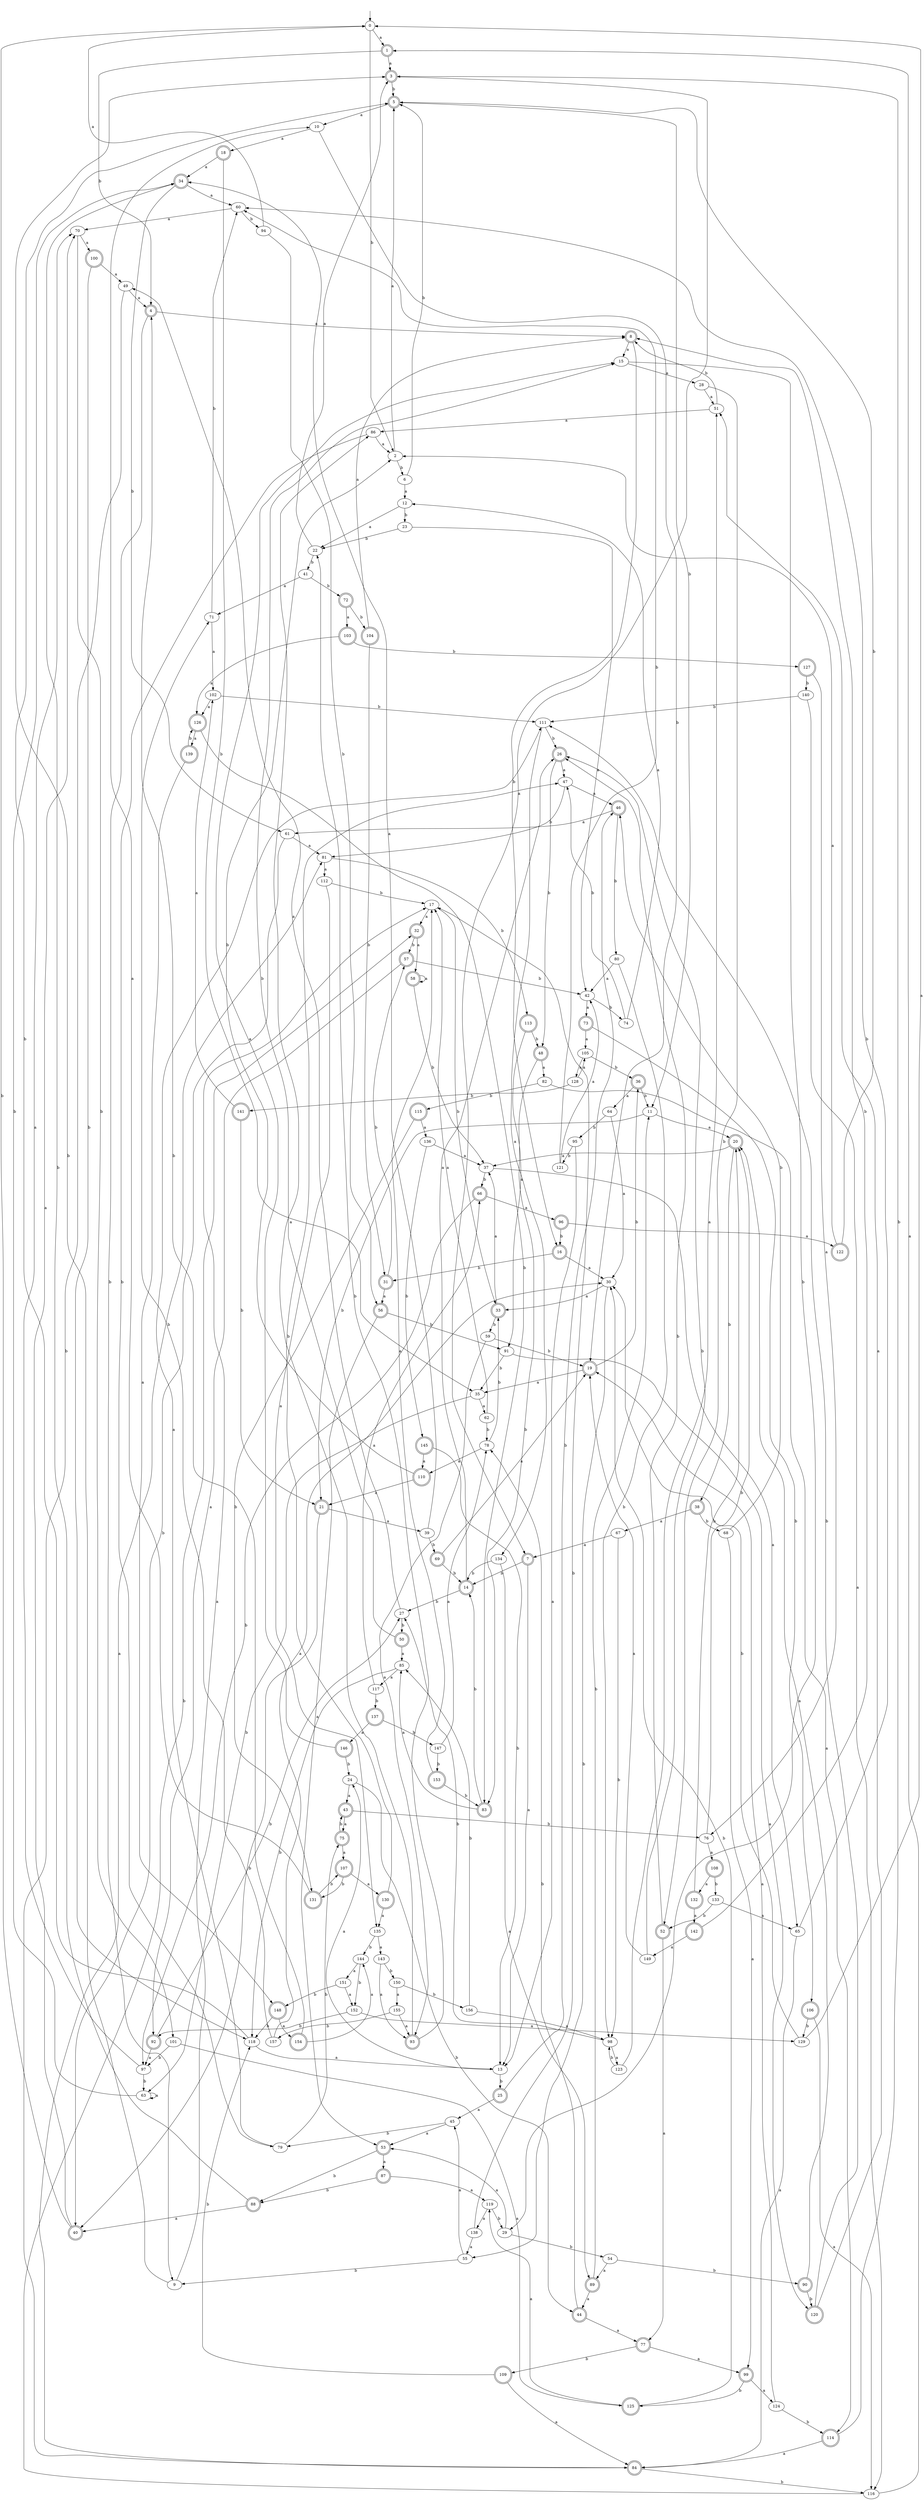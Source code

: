 digraph RandomDFA {
  __start0 [label="", shape=none];
  __start0 -> 0 [label=""];
  0 [shape=circle]
  0 -> 1 [label="a"]
  0 -> 2 [label="b"]
  1 [shape=doublecircle]
  1 -> 3 [label="a"]
  1 -> 4 [label="b"]
  2
  2 -> 5 [label="a"]
  2 -> 6 [label="b"]
  3 [shape=doublecircle]
  3 -> 7 [label="a"]
  3 -> 5 [label="b"]
  4 [shape=doublecircle]
  4 -> 8 [label="a"]
  4 -> 9 [label="b"]
  5 [shape=doublecircle]
  5 -> 10 [label="a"]
  5 -> 11 [label="b"]
  6
  6 -> 12 [label="a"]
  6 -> 5 [label="b"]
  7 [shape=doublecircle]
  7 -> 13 [label="a"]
  7 -> 14 [label="b"]
  8 [shape=doublecircle]
  8 -> 15 [label="a"]
  8 -> 16 [label="b"]
  9
  9 -> 17 [label="a"]
  9 -> 3 [label="b"]
  10
  10 -> 18 [label="a"]
  10 -> 19 [label="b"]
  11
  11 -> 20 [label="a"]
  11 -> 21 [label="b"]
  12
  12 -> 22 [label="a"]
  12 -> 23 [label="b"]
  13
  13 -> 24 [label="a"]
  13 -> 25 [label="b"]
  14 [shape=doublecircle]
  14 -> 26 [label="a"]
  14 -> 27 [label="b"]
  15
  15 -> 28 [label="a"]
  15 -> 29 [label="b"]
  16 [shape=doublecircle]
  16 -> 30 [label="a"]
  16 -> 31 [label="b"]
  17
  17 -> 32 [label="a"]
  17 -> 33 [label="b"]
  18 [shape=doublecircle]
  18 -> 34 [label="a"]
  18 -> 35 [label="b"]
  19 [shape=doublecircle]
  19 -> 35 [label="a"]
  19 -> 36 [label="b"]
  20 [shape=doublecircle]
  20 -> 37 [label="a"]
  20 -> 38 [label="b"]
  21 [shape=doublecircle]
  21 -> 39 [label="a"]
  21 -> 40 [label="b"]
  22
  22 -> 3 [label="a"]
  22 -> 41 [label="b"]
  23
  23 -> 42 [label="a"]
  23 -> 22 [label="b"]
  24
  24 -> 43 [label="a"]
  24 -> 44 [label="b"]
  25 [shape=doublecircle]
  25 -> 45 [label="a"]
  25 -> 46 [label="b"]
  26 [shape=doublecircle]
  26 -> 47 [label="a"]
  26 -> 48 [label="b"]
  27
  27 -> 49 [label="a"]
  27 -> 50 [label="b"]
  28
  28 -> 51 [label="a"]
  28 -> 52 [label="b"]
  29
  29 -> 53 [label="a"]
  29 -> 54 [label="b"]
  30
  30 -> 33 [label="a"]
  30 -> 55 [label="b"]
  31 [shape=doublecircle]
  31 -> 56 [label="a"]
  31 -> 57 [label="b"]
  32 [shape=doublecircle]
  32 -> 58 [label="a"]
  32 -> 57 [label="b"]
  33 [shape=doublecircle]
  33 -> 37 [label="a"]
  33 -> 59 [label="b"]
  34 [shape=doublecircle]
  34 -> 60 [label="a"]
  34 -> 61 [label="b"]
  35
  35 -> 62 [label="a"]
  35 -> 63 [label="b"]
  36 [shape=doublecircle]
  36 -> 64 [label="a"]
  36 -> 11 [label="b"]
  37
  37 -> 65 [label="a"]
  37 -> 66 [label="b"]
  38 [shape=doublecircle]
  38 -> 67 [label="a"]
  38 -> 68 [label="b"]
  39
  39 -> 34 [label="a"]
  39 -> 69 [label="b"]
  40 [shape=doublecircle]
  40 -> 70 [label="a"]
  40 -> 0 [label="b"]
  41
  41 -> 71 [label="a"]
  41 -> 72 [label="b"]
  42
  42 -> 73 [label="a"]
  42 -> 74 [label="b"]
  43 [shape=doublecircle]
  43 -> 75 [label="a"]
  43 -> 76 [label="b"]
  44 [shape=doublecircle]
  44 -> 77 [label="a"]
  44 -> 78 [label="b"]
  45
  45 -> 53 [label="a"]
  45 -> 79 [label="b"]
  46 [shape=doublecircle]
  46 -> 61 [label="a"]
  46 -> 80 [label="b"]
  47
  47 -> 46 [label="a"]
  47 -> 81 [label="b"]
  48 [shape=doublecircle]
  48 -> 82 [label="a"]
  48 -> 83 [label="b"]
  49
  49 -> 4 [label="a"]
  49 -> 84 [label="b"]
  50 [shape=doublecircle]
  50 -> 85 [label="a"]
  50 -> 15 [label="b"]
  51
  51 -> 86 [label="a"]
  51 -> 8 [label="b"]
  52 [shape=doublecircle]
  52 -> 77 [label="a"]
  52 -> 26 [label="b"]
  53 [shape=doublecircle]
  53 -> 87 [label="a"]
  53 -> 88 [label="b"]
  54
  54 -> 89 [label="a"]
  54 -> 90 [label="b"]
  55
  55 -> 45 [label="a"]
  55 -> 9 [label="b"]
  56 [shape=doublecircle]
  56 -> 53 [label="a"]
  56 -> 91 [label="b"]
  57 [shape=doublecircle]
  57 -> 92 [label="a"]
  57 -> 42 [label="b"]
  58 [shape=doublecircle]
  58 -> 58 [label="a"]
  58 -> 37 [label="b"]
  59
  59 -> 93 [label="a"]
  59 -> 19 [label="b"]
  60
  60 -> 70 [label="a"]
  60 -> 94 [label="b"]
  61
  61 -> 81 [label="a"]
  61 -> 40 [label="b"]
  62
  62 -> 17 [label="a"]
  62 -> 78 [label="b"]
  63
  63 -> 63 [label="a"]
  63 -> 34 [label="b"]
  64
  64 -> 30 [label="a"]
  64 -> 95 [label="b"]
  65
  65 -> 84 [label="a"]
  65 -> 60 [label="b"]
  66 [shape=doublecircle]
  66 -> 96 [label="a"]
  66 -> 97 [label="b"]
  67
  67 -> 7 [label="a"]
  67 -> 98 [label="b"]
  68
  68 -> 99 [label="a"]
  68 -> 46 [label="b"]
  69 [shape=doublecircle]
  69 -> 19 [label="a"]
  69 -> 14 [label="b"]
  70
  70 -> 100 [label="a"]
  70 -> 101 [label="b"]
  71
  71 -> 102 [label="a"]
  71 -> 60 [label="b"]
  72 [shape=doublecircle]
  72 -> 103 [label="a"]
  72 -> 104 [label="b"]
  73 [shape=doublecircle]
  73 -> 105 [label="a"]
  73 -> 106 [label="b"]
  74
  74 -> 12 [label="a"]
  74 -> 47 [label="b"]
  75 [shape=doublecircle]
  75 -> 107 [label="a"]
  75 -> 43 [label="b"]
  76
  76 -> 108 [label="a"]
  76 -> 20 [label="b"]
  77 [shape=doublecircle]
  77 -> 99 [label="a"]
  77 -> 109 [label="b"]
  78
  78 -> 110 [label="a"]
  78 -> 33 [label="b"]
  79
  79 -> 111 [label="a"]
  79 -> 75 [label="b"]
  80
  80 -> 42 [label="a"]
  80 -> 98 [label="b"]
  81
  81 -> 112 [label="a"]
  81 -> 113 [label="b"]
  82
  82 -> 114 [label="a"]
  82 -> 115 [label="b"]
  83 [shape=doublecircle]
  83 -> 85 [label="a"]
  83 -> 14 [label="b"]
  84 [shape=doublecircle]
  84 -> 81 [label="a"]
  84 -> 116 [label="b"]
  85
  85 -> 117 [label="a"]
  85 -> 118 [label="b"]
  86
  86 -> 2 [label="a"]
  86 -> 79 [label="b"]
  87 [shape=doublecircle]
  87 -> 119 [label="a"]
  87 -> 88 [label="b"]
  88 [shape=doublecircle]
  88 -> 40 [label="a"]
  88 -> 34 [label="b"]
  89 [shape=doublecircle]
  89 -> 44 [label="a"]
  89 -> 11 [label="b"]
  90 [shape=doublecircle]
  90 -> 20 [label="a"]
  90 -> 120 [label="b"]
  91
  91 -> 120 [label="a"]
  91 -> 35 [label="b"]
  92 [shape=doublecircle]
  92 -> 97 [label="a"]
  92 -> 27 [label="b"]
  93 [shape=doublecircle]
  93 -> 86 [label="a"]
  93 -> 22 [label="b"]
  94
  94 -> 0 [label="a"]
  94 -> 56 [label="b"]
  95
  95 -> 13 [label="a"]
  95 -> 121 [label="b"]
  96 [shape=doublecircle]
  96 -> 122 [label="a"]
  96 -> 16 [label="b"]
  97
  97 -> 70 [label="a"]
  97 -> 63 [label="b"]
  98
  98 -> 123 [label="a"]
  98 -> 27 [label="b"]
  99 [shape=doublecircle]
  99 -> 124 [label="a"]
  99 -> 125 [label="b"]
  100 [shape=doublecircle]
  100 -> 49 [label="a"]
  100 -> 118 [label="b"]
  101
  101 -> 125 [label="a"]
  101 -> 97 [label="b"]
  102
  102 -> 126 [label="a"]
  102 -> 111 [label="b"]
  103 [shape=doublecircle]
  103 -> 126 [label="a"]
  103 -> 127 [label="b"]
  104 [shape=doublecircle]
  104 -> 8 [label="a"]
  104 -> 31 [label="b"]
  105
  105 -> 128 [label="a"]
  105 -> 36 [label="b"]
  106 [shape=doublecircle]
  106 -> 116 [label="a"]
  106 -> 129 [label="b"]
  107 [shape=doublecircle]
  107 -> 130 [label="a"]
  107 -> 131 [label="b"]
  108 [shape=doublecircle]
  108 -> 132 [label="a"]
  108 -> 133 [label="b"]
  109 [shape=doublecircle]
  109 -> 84 [label="a"]
  109 -> 118 [label="b"]
  110 [shape=doublecircle]
  110 -> 21 [label="a"]
  110 -> 2 [label="b"]
  111
  111 -> 134 [label="a"]
  111 -> 26 [label="b"]
  112
  112 -> 135 [label="a"]
  112 -> 17 [label="b"]
  113 [shape=doublecircle]
  113 -> 91 [label="a"]
  113 -> 48 [label="b"]
  114 [shape=doublecircle]
  114 -> 84 [label="a"]
  114 -> 3 [label="b"]
  115 [shape=doublecircle]
  115 -> 136 [label="a"]
  115 -> 131 [label="b"]
  116
  116 -> 1 [label="a"]
  116 -> 32 [label="b"]
  117
  117 -> 66 [label="a"]
  117 -> 137 [label="b"]
  118
  118 -> 13 [label="a"]
  118 -> 5 [label="b"]
  119
  119 -> 138 [label="a"]
  119 -> 29 [label="b"]
  120 [shape=doublecircle]
  120 -> 51 [label="a"]
  120 -> 111 [label="b"]
  121
  121 -> 42 [label="a"]
  121 -> 60 [label="b"]
  122 [shape=doublecircle]
  122 -> 2 [label="a"]
  122 -> 5 [label="b"]
  123
  123 -> 51 [label="a"]
  123 -> 98 [label="b"]
  124
  124 -> 19 [label="a"]
  124 -> 114 [label="b"]
  125 [shape=doublecircle]
  125 -> 119 [label="a"]
  125 -> 30 [label="b"]
  126 [shape=doublecircle]
  126 -> 139 [label="a"]
  126 -> 83 [label="b"]
  127 [shape=doublecircle]
  127 -> 76 [label="a"]
  127 -> 140 [label="b"]
  128
  128 -> 105 [label="a"]
  128 -> 141 [label="b"]
  129
  129 -> 0 [label="a"]
  129 -> 30 [label="b"]
  130 [shape=doublecircle]
  130 -> 135 [label="a"]
  130 -> 47 [label="b"]
  131 [shape=doublecircle]
  131 -> 10 [label="a"]
  131 -> 107 [label="b"]
  132 [shape=doublecircle]
  132 -> 142 [label="a"]
  132 -> 20 [label="b"]
  133
  133 -> 65 [label="a"]
  133 -> 52 [label="b"]
  134
  134 -> 89 [label="a"]
  134 -> 14 [label="b"]
  135
  135 -> 143 [label="a"]
  135 -> 144 [label="b"]
  136
  136 -> 37 [label="a"]
  136 -> 145 [label="b"]
  137 [shape=doublecircle]
  137 -> 146 [label="a"]
  137 -> 147 [label="b"]
  138
  138 -> 55 [label="a"]
  138 -> 17 [label="b"]
  139 [shape=doublecircle]
  139 -> 148 [label="a"]
  139 -> 126 [label="b"]
  140
  140 -> 116 [label="a"]
  140 -> 111 [label="b"]
  141 [shape=doublecircle]
  141 -> 102 [label="a"]
  141 -> 21 [label="b"]
  142 [shape=doublecircle]
  142 -> 149 [label="a"]
  142 -> 8 [label="b"]
  143
  143 -> 93 [label="a"]
  143 -> 150 [label="b"]
  144
  144 -> 151 [label="a"]
  144 -> 152 [label="b"]
  145 [shape=doublecircle]
  145 -> 110 [label="a"]
  145 -> 13 [label="b"]
  146 [shape=doublecircle]
  146 -> 15 [label="a"]
  146 -> 24 [label="b"]
  147
  147 -> 78 [label="a"]
  147 -> 153 [label="b"]
  148 [shape=doublecircle]
  148 -> 154 [label="a"]
  148 -> 118 [label="b"]
  149
  149 -> 19 [label="a"]
  149 -> 26 [label="b"]
  150
  150 -> 155 [label="a"]
  150 -> 156 [label="b"]
  151
  151 -> 152 [label="a"]
  151 -> 148 [label="b"]
  152
  152 -> 129 [label="a"]
  152 -> 92 [label="b"]
  153 [shape=doublecircle]
  153 -> 17 [label="a"]
  153 -> 83 [label="b"]
  154 [shape=doublecircle]
  154 -> 144 [label="a"]
  154 -> 4 [label="b"]
  155
  155 -> 93 [label="a"]
  155 -> 157 [label="b"]
  156
  156 -> 98 [label="a"]
  156 -> 85 [label="b"]
  157
  157 -> 30 [label="a"]
  157 -> 71 [label="b"]
}
